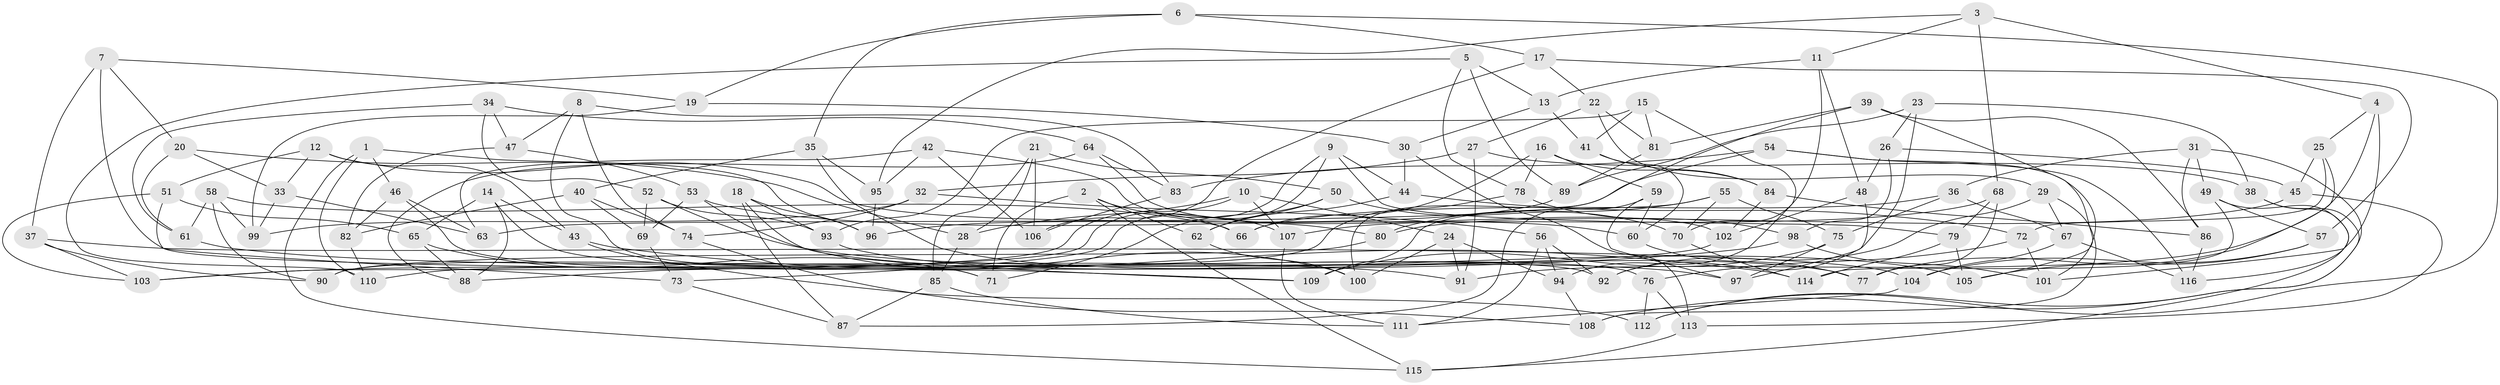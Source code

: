 // Generated by graph-tools (version 1.1) at 2025/50/03/09/25 03:50:51]
// undirected, 116 vertices, 232 edges
graph export_dot {
graph [start="1"]
  node [color=gray90,style=filled];
  1;
  2;
  3;
  4;
  5;
  6;
  7;
  8;
  9;
  10;
  11;
  12;
  13;
  14;
  15;
  16;
  17;
  18;
  19;
  20;
  21;
  22;
  23;
  24;
  25;
  26;
  27;
  28;
  29;
  30;
  31;
  32;
  33;
  34;
  35;
  36;
  37;
  38;
  39;
  40;
  41;
  42;
  43;
  44;
  45;
  46;
  47;
  48;
  49;
  50;
  51;
  52;
  53;
  54;
  55;
  56;
  57;
  58;
  59;
  60;
  61;
  62;
  63;
  64;
  65;
  66;
  67;
  68;
  69;
  70;
  71;
  72;
  73;
  74;
  75;
  76;
  77;
  78;
  79;
  80;
  81;
  82;
  83;
  84;
  85;
  86;
  87;
  88;
  89;
  90;
  91;
  92;
  93;
  94;
  95;
  96;
  97;
  98;
  99;
  100;
  101;
  102;
  103;
  104;
  105;
  106;
  107;
  108;
  109;
  110;
  111;
  112;
  113;
  114;
  115;
  116;
  1 -- 115;
  1 -- 110;
  1 -- 46;
  1 -- 96;
  2 -- 115;
  2 -- 66;
  2 -- 71;
  2 -- 62;
  3 -- 95;
  3 -- 4;
  3 -- 11;
  3 -- 68;
  4 -- 101;
  4 -- 91;
  4 -- 25;
  5 -- 110;
  5 -- 13;
  5 -- 89;
  5 -- 78;
  6 -- 112;
  6 -- 35;
  6 -- 17;
  6 -- 19;
  7 -- 109;
  7 -- 20;
  7 -- 19;
  7 -- 37;
  8 -- 74;
  8 -- 71;
  8 -- 83;
  8 -- 47;
  9 -- 79;
  9 -- 73;
  9 -- 88;
  9 -- 44;
  10 -- 107;
  10 -- 24;
  10 -- 103;
  10 -- 28;
  11 -- 48;
  11 -- 70;
  11 -- 13;
  12 -- 33;
  12 -- 51;
  12 -- 80;
  12 -- 43;
  13 -- 41;
  13 -- 30;
  14 -- 65;
  14 -- 43;
  14 -- 76;
  14 -- 88;
  15 -- 81;
  15 -- 41;
  15 -- 93;
  15 -- 94;
  16 -- 78;
  16 -- 66;
  16 -- 84;
  16 -- 59;
  17 -- 57;
  17 -- 22;
  17 -- 106;
  18 -- 93;
  18 -- 109;
  18 -- 87;
  18 -- 96;
  19 -- 30;
  19 -- 99;
  20 -- 33;
  20 -- 28;
  20 -- 61;
  21 -- 50;
  21 -- 28;
  21 -- 106;
  21 -- 85;
  22 -- 29;
  22 -- 81;
  22 -- 27;
  23 -- 92;
  23 -- 38;
  23 -- 26;
  23 -- 89;
  24 -- 91;
  24 -- 100;
  24 -- 94;
  25 -- 77;
  25 -- 45;
  25 -- 72;
  26 -- 98;
  26 -- 48;
  26 -- 45;
  27 -- 32;
  27 -- 91;
  27 -- 38;
  28 -- 85;
  29 -- 92;
  29 -- 108;
  29 -- 67;
  30 -- 113;
  30 -- 44;
  31 -- 36;
  31 -- 49;
  31 -- 86;
  31 -- 108;
  32 -- 74;
  32 -- 99;
  32 -- 56;
  33 -- 63;
  33 -- 99;
  34 -- 52;
  34 -- 61;
  34 -- 47;
  34 -- 64;
  35 -- 40;
  35 -- 77;
  35 -- 95;
  36 -- 75;
  36 -- 66;
  36 -- 67;
  37 -- 103;
  37 -- 104;
  37 -- 90;
  38 -- 112;
  38 -- 116;
  39 -- 105;
  39 -- 86;
  39 -- 81;
  39 -- 100;
  40 -- 74;
  40 -- 69;
  40 -- 82;
  41 -- 84;
  41 -- 60;
  42 -- 63;
  42 -- 107;
  42 -- 106;
  42 -- 95;
  43 -- 112;
  43 -- 114;
  44 -- 72;
  44 -- 62;
  45 -- 80;
  45 -- 113;
  46 -- 63;
  46 -- 82;
  46 -- 92;
  47 -- 82;
  47 -- 53;
  48 -- 102;
  48 -- 97;
  49 -- 114;
  49 -- 115;
  49 -- 57;
  50 -- 71;
  50 -- 70;
  50 -- 62;
  51 -- 103;
  51 -- 73;
  51 -- 65;
  52 -- 69;
  52 -- 97;
  52 -- 93;
  53 -- 69;
  53 -- 60;
  53 -- 100;
  54 -- 83;
  54 -- 63;
  54 -- 101;
  54 -- 116;
  55 -- 75;
  55 -- 80;
  55 -- 70;
  55 -- 109;
  56 -- 94;
  56 -- 92;
  56 -- 111;
  57 -- 105;
  57 -- 104;
  58 -- 61;
  58 -- 99;
  58 -- 66;
  58 -- 90;
  59 -- 60;
  59 -- 97;
  59 -- 87;
  60 -- 77;
  61 -- 91;
  62 -- 100;
  64 -- 102;
  64 -- 88;
  64 -- 83;
  65 -- 88;
  65 -- 71;
  67 -- 104;
  67 -- 116;
  68 -- 79;
  68 -- 77;
  68 -- 107;
  69 -- 73;
  70 -- 114;
  72 -- 101;
  72 -- 76;
  73 -- 87;
  74 -- 108;
  75 -- 97;
  75 -- 109;
  76 -- 113;
  76 -- 112;
  78 -- 98;
  78 -- 90;
  79 -- 114;
  79 -- 105;
  80 -- 90;
  81 -- 89;
  82 -- 110;
  83 -- 106;
  84 -- 86;
  84 -- 102;
  85 -- 87;
  85 -- 111;
  86 -- 116;
  89 -- 96;
  93 -- 105;
  94 -- 108;
  95 -- 96;
  98 -- 103;
  98 -- 101;
  102 -- 110;
  104 -- 111;
  107 -- 111;
  113 -- 115;
}
